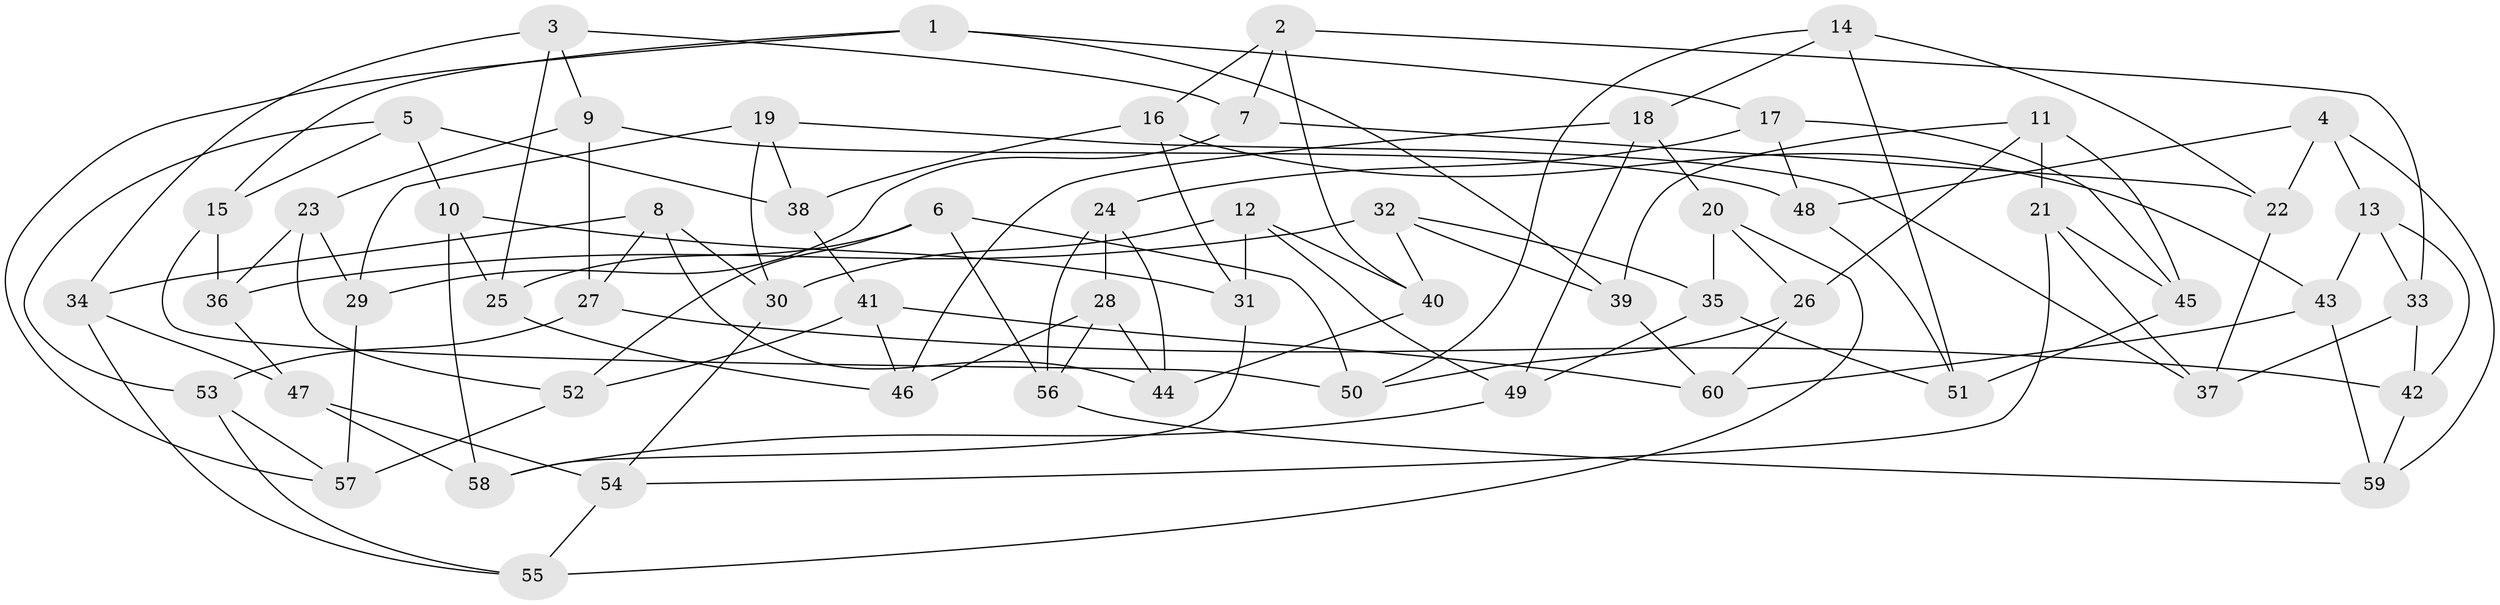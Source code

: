 // coarse degree distribution, {5: 0.21621621621621623, 6: 0.35135135135135137, 4: 0.32432432432432434, 3: 0.10810810810810811}
// Generated by graph-tools (version 1.1) at 2025/38/03/04/25 23:38:05]
// undirected, 60 vertices, 120 edges
graph export_dot {
  node [color=gray90,style=filled];
  1;
  2;
  3;
  4;
  5;
  6;
  7;
  8;
  9;
  10;
  11;
  12;
  13;
  14;
  15;
  16;
  17;
  18;
  19;
  20;
  21;
  22;
  23;
  24;
  25;
  26;
  27;
  28;
  29;
  30;
  31;
  32;
  33;
  34;
  35;
  36;
  37;
  38;
  39;
  40;
  41;
  42;
  43;
  44;
  45;
  46;
  47;
  48;
  49;
  50;
  51;
  52;
  53;
  54;
  55;
  56;
  57;
  58;
  59;
  60;
  1 -- 17;
  1 -- 15;
  1 -- 57;
  1 -- 39;
  2 -- 16;
  2 -- 33;
  2 -- 7;
  2 -- 40;
  3 -- 9;
  3 -- 7;
  3 -- 34;
  3 -- 25;
  4 -- 13;
  4 -- 48;
  4 -- 59;
  4 -- 22;
  5 -- 38;
  5 -- 10;
  5 -- 53;
  5 -- 15;
  6 -- 25;
  6 -- 50;
  6 -- 52;
  6 -- 56;
  7 -- 29;
  7 -- 22;
  8 -- 30;
  8 -- 34;
  8 -- 27;
  8 -- 44;
  9 -- 27;
  9 -- 48;
  9 -- 23;
  10 -- 31;
  10 -- 25;
  10 -- 58;
  11 -- 45;
  11 -- 39;
  11 -- 26;
  11 -- 21;
  12 -- 30;
  12 -- 31;
  12 -- 40;
  12 -- 49;
  13 -- 33;
  13 -- 43;
  13 -- 42;
  14 -- 51;
  14 -- 18;
  14 -- 22;
  14 -- 50;
  15 -- 36;
  15 -- 50;
  16 -- 31;
  16 -- 43;
  16 -- 38;
  17 -- 48;
  17 -- 45;
  17 -- 24;
  18 -- 46;
  18 -- 20;
  18 -- 49;
  19 -- 29;
  19 -- 30;
  19 -- 37;
  19 -- 38;
  20 -- 35;
  20 -- 26;
  20 -- 55;
  21 -- 45;
  21 -- 37;
  21 -- 54;
  22 -- 37;
  23 -- 29;
  23 -- 36;
  23 -- 52;
  24 -- 44;
  24 -- 28;
  24 -- 56;
  25 -- 46;
  26 -- 60;
  26 -- 50;
  27 -- 53;
  27 -- 42;
  28 -- 46;
  28 -- 44;
  28 -- 56;
  29 -- 57;
  30 -- 54;
  31 -- 58;
  32 -- 36;
  32 -- 40;
  32 -- 35;
  32 -- 39;
  33 -- 37;
  33 -- 42;
  34 -- 55;
  34 -- 47;
  35 -- 51;
  35 -- 49;
  36 -- 47;
  38 -- 41;
  39 -- 60;
  40 -- 44;
  41 -- 46;
  41 -- 52;
  41 -- 60;
  42 -- 59;
  43 -- 59;
  43 -- 60;
  45 -- 51;
  47 -- 58;
  47 -- 54;
  48 -- 51;
  49 -- 58;
  52 -- 57;
  53 -- 57;
  53 -- 55;
  54 -- 55;
  56 -- 59;
}
